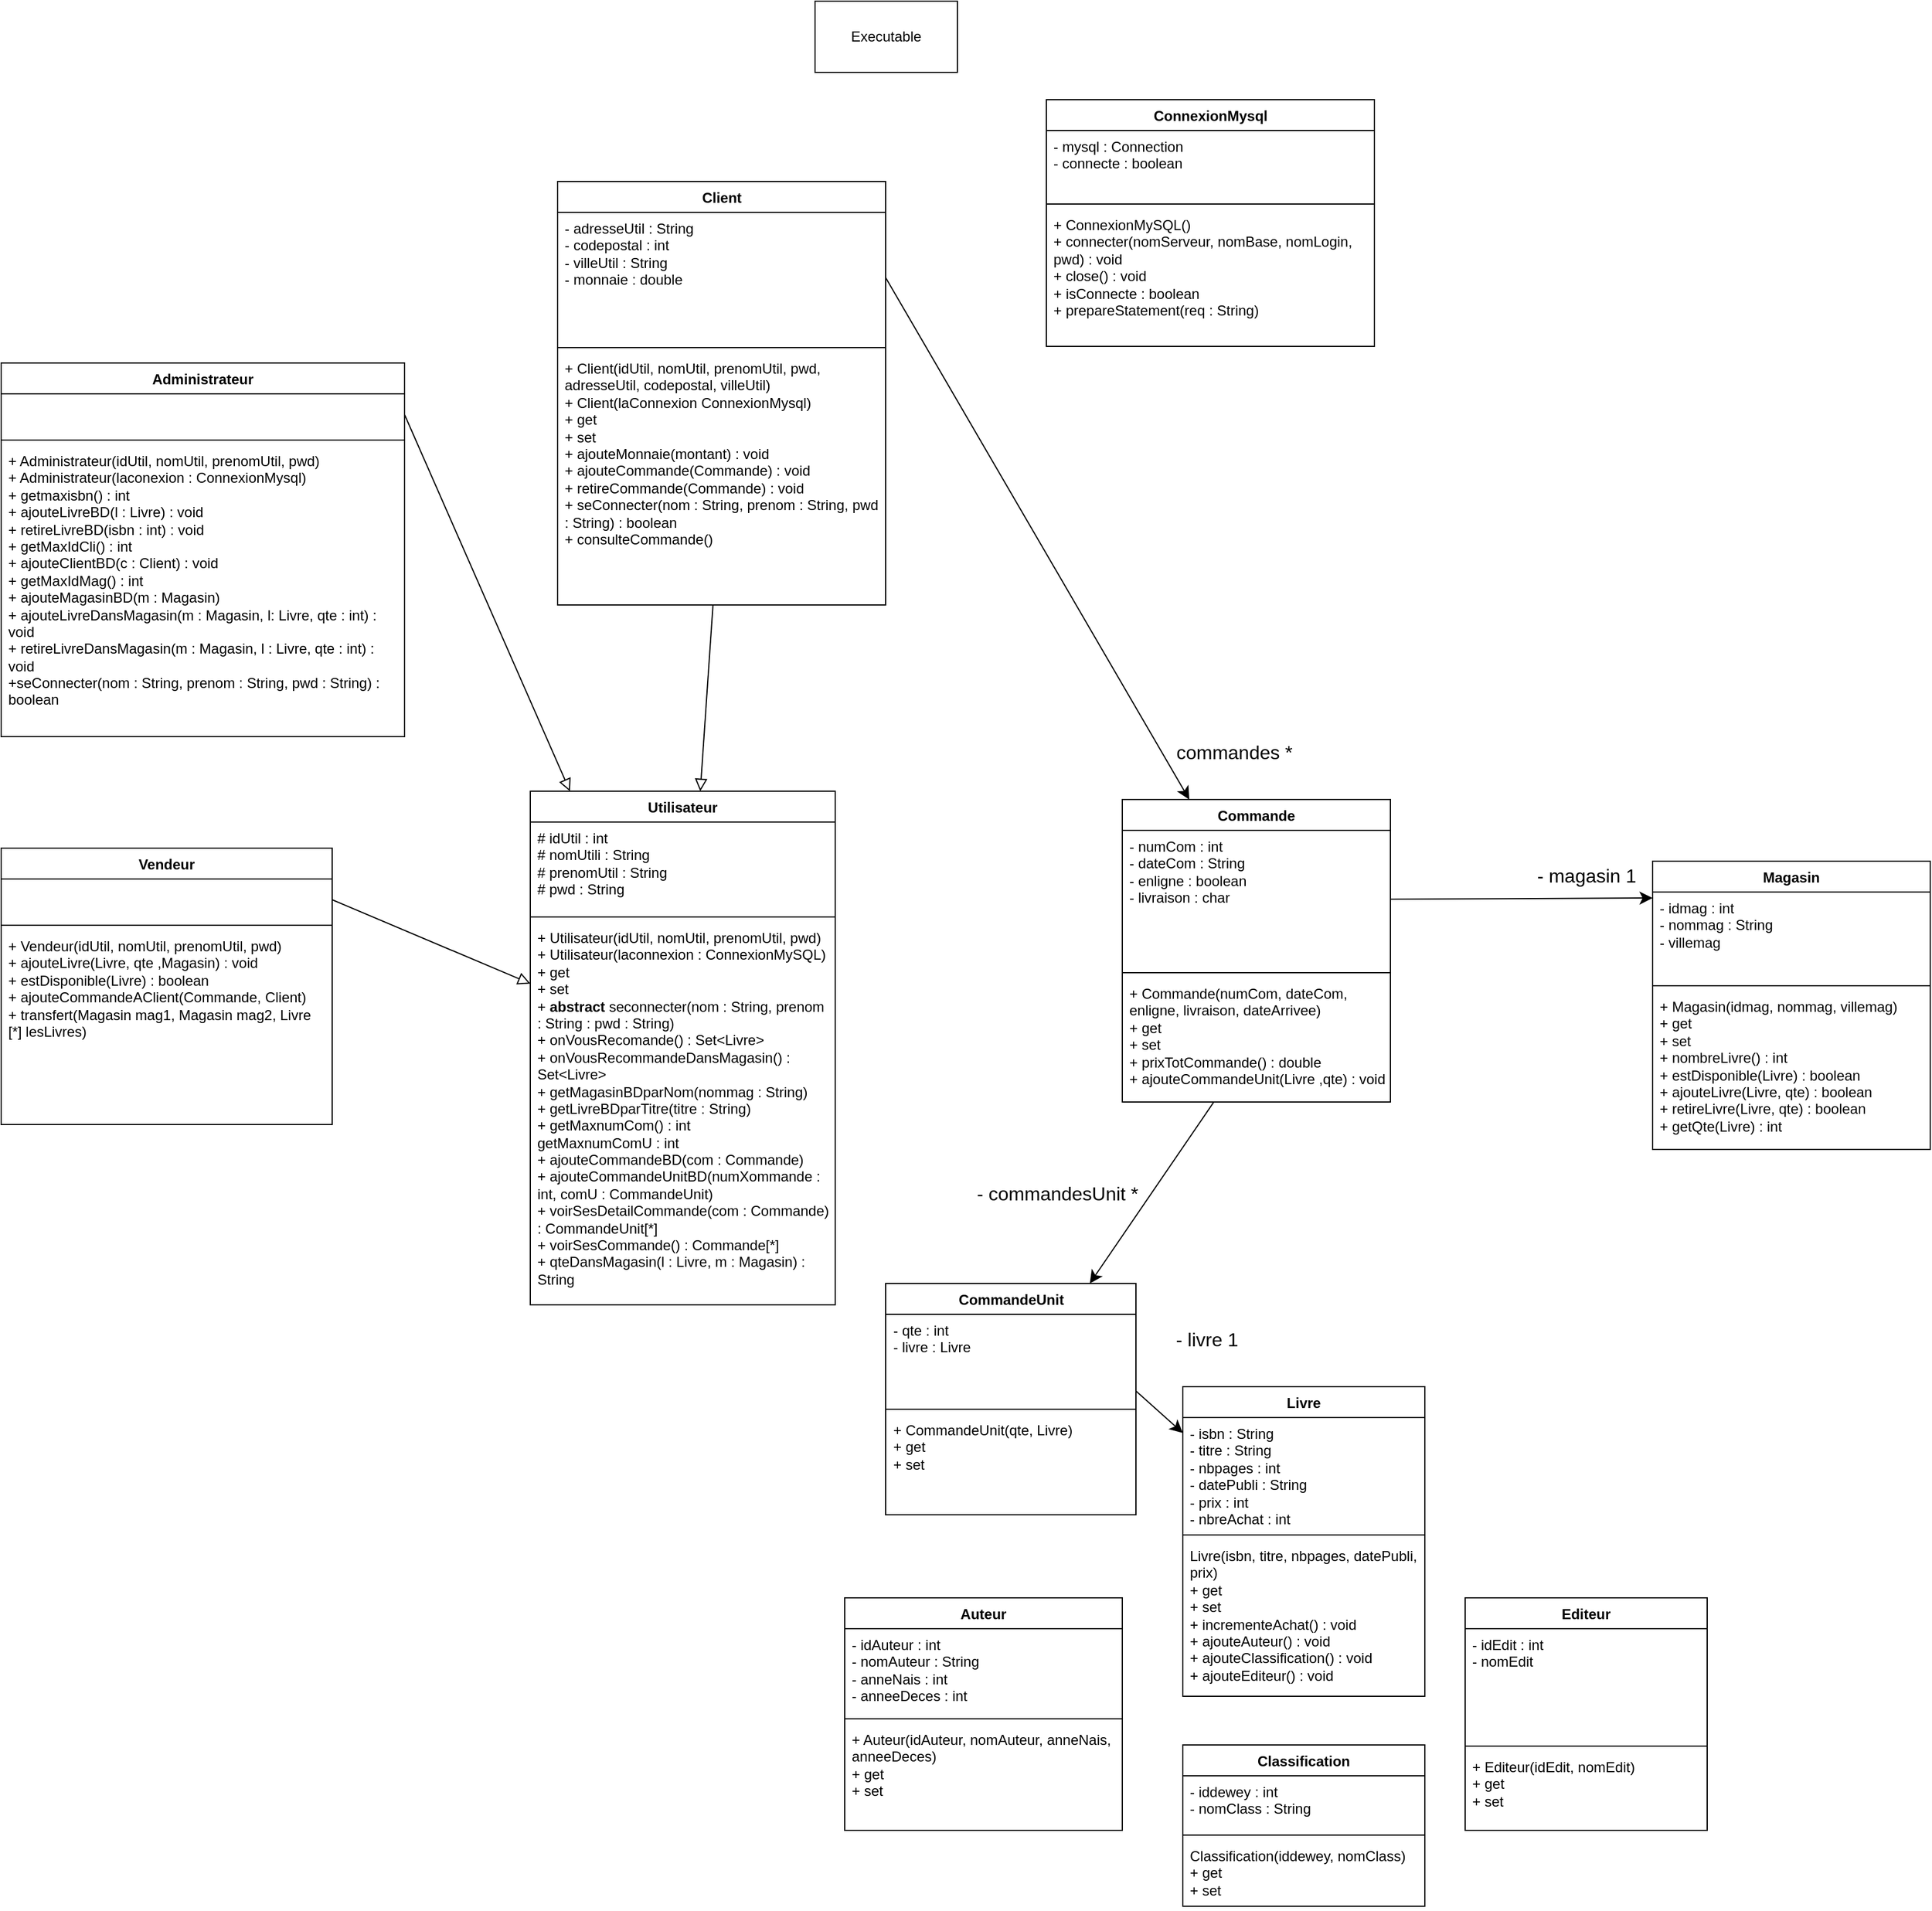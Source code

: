 <mxfile>
    <diagram name="Page-1" id="XtBnml_JYqbg_8TcbxcI">
        <mxGraphModel dx="1786" dy="1989" grid="0" gridSize="10" guides="1" tooltips="1" connect="1" arrows="1" fold="1" page="0" pageScale="1" pageWidth="827" pageHeight="1169" math="0" shadow="0">
            <root>
                <mxCell id="0"/>
                <mxCell id="1" parent="0"/>
                <mxCell id="OxnglPTWXYWyZ_FbC3Cn-1" value="Utilisateur" style="swimlane;fontStyle=1;align=center;verticalAlign=top;childLayout=stackLayout;horizontal=1;startSize=26;horizontalStack=0;resizeParent=1;resizeParentMax=0;resizeLast=0;collapsible=1;marginBottom=0;whiteSpace=wrap;html=1;" parent="1" vertex="1">
                    <mxGeometry x="-298" y="-262" width="257" height="433" as="geometry"/>
                </mxCell>
                <mxCell id="OxnglPTWXYWyZ_FbC3Cn-2" value="&lt;div&gt;# idUtil : int&lt;/div&gt;&lt;div&gt;# nomUtili : String&lt;/div&gt;&lt;div&gt;# prenomUtil : String&lt;/div&gt;&lt;div&gt;# pwd : String&lt;/div&gt;" style="text;strokeColor=none;fillColor=none;align=left;verticalAlign=top;spacingLeft=4;spacingRight=4;overflow=hidden;rotatable=0;points=[[0,0.5],[1,0.5]];portConstraint=eastwest;whiteSpace=wrap;html=1;" parent="OxnglPTWXYWyZ_FbC3Cn-1" vertex="1">
                    <mxGeometry y="26" width="257" height="76" as="geometry"/>
                </mxCell>
                <mxCell id="OxnglPTWXYWyZ_FbC3Cn-3" value="" style="line;strokeWidth=1;fillColor=none;align=left;verticalAlign=middle;spacingTop=-1;spacingLeft=3;spacingRight=3;rotatable=0;labelPosition=right;points=[];portConstraint=eastwest;strokeColor=inherit;" parent="OxnglPTWXYWyZ_FbC3Cn-1" vertex="1">
                    <mxGeometry y="102" width="257" height="8" as="geometry"/>
                </mxCell>
                <mxCell id="OxnglPTWXYWyZ_FbC3Cn-4" value="&lt;div&gt;+ Utilisateur(idUtil, nomUtil, prenomUtil, pwd)&lt;/div&gt;&lt;div&gt;+ Utilisateur(laconnexion : ConnexionMySQL)&lt;/div&gt;&lt;div&gt;+ get&lt;/div&gt;&lt;div&gt;+ set&lt;/div&gt;&lt;div&gt;+ &lt;b&gt;abstract&lt;/b&gt; seconnecter(nom : String, prenom : String : pwd : String)&lt;/div&gt;&lt;div&gt;+ onVousRecomande() : Set&amp;lt;Livre&amp;gt;&lt;/div&gt;&lt;div&gt;+ onVousRecommandeDansMagasin() : Set&amp;lt;Livre&amp;gt;&lt;/div&gt;&lt;div&gt;+ getMagasinBDparNom(nommag : String)&lt;/div&gt;&lt;div&gt;+ getLivreBDparTitre(titre : String)&lt;/div&gt;&lt;div&gt;+ getMaxnumCom() : int&lt;/div&gt;&lt;div&gt;getMaxnumComU : int&lt;/div&gt;&lt;div&gt;+ ajouteCommandeBD(com : Commande)&lt;/div&gt;&lt;div&gt;+ ajouteCommandeUnitBD(numXommande : int, comU : CommandeUnit)&lt;/div&gt;&lt;div&gt;+ voirSesDetailCommande(com : Commande) : CommandeUnit[*]&lt;/div&gt;&lt;div&gt;+ voirSesCommande() : Commande[*]&lt;/div&gt;&lt;div&gt;+ qteDansMagasin(l : Livre, m : Magasin) : String&amp;nbsp;&lt;/div&gt;" style="text;strokeColor=none;fillColor=none;align=left;verticalAlign=top;spacingLeft=4;spacingRight=4;overflow=hidden;rotatable=0;points=[[0,0.5],[1,0.5]];portConstraint=eastwest;whiteSpace=wrap;html=1;" parent="OxnglPTWXYWyZ_FbC3Cn-1" vertex="1">
                    <mxGeometry y="110" width="257" height="323" as="geometry"/>
                </mxCell>
                <mxCell id="OxnglPTWXYWyZ_FbC3Cn-6" value="Livre" style="swimlane;fontStyle=1;align=center;verticalAlign=top;childLayout=stackLayout;horizontal=1;startSize=26;horizontalStack=0;resizeParent=1;resizeParentMax=0;resizeLast=0;collapsible=1;marginBottom=0;whiteSpace=wrap;html=1;" parent="1" vertex="1">
                    <mxGeometry x="252" y="240" width="204" height="261" as="geometry"/>
                </mxCell>
                <mxCell id="OxnglPTWXYWyZ_FbC3Cn-7" value="&lt;div&gt;- isbn : String&lt;/div&gt;&lt;div&gt;- titre : String&lt;/div&gt;&lt;div&gt;- nbpages : int&lt;/div&gt;&lt;div&gt;- datePubli : String&lt;/div&gt;&lt;div&gt;- prix : int&lt;/div&gt;&lt;div&gt;- nbreAchat : int&lt;/div&gt;" style="text;strokeColor=none;fillColor=none;align=left;verticalAlign=top;spacingLeft=4;spacingRight=4;overflow=hidden;rotatable=0;points=[[0,0.5],[1,0.5]];portConstraint=eastwest;whiteSpace=wrap;html=1;" parent="OxnglPTWXYWyZ_FbC3Cn-6" vertex="1">
                    <mxGeometry y="26" width="204" height="95" as="geometry"/>
                </mxCell>
                <mxCell id="OxnglPTWXYWyZ_FbC3Cn-8" value="" style="line;strokeWidth=1;fillColor=none;align=left;verticalAlign=middle;spacingTop=-1;spacingLeft=3;spacingRight=3;rotatable=0;labelPosition=right;points=[];portConstraint=eastwest;strokeColor=inherit;" parent="OxnglPTWXYWyZ_FbC3Cn-6" vertex="1">
                    <mxGeometry y="121" width="204" height="8" as="geometry"/>
                </mxCell>
                <mxCell id="OxnglPTWXYWyZ_FbC3Cn-9" value="&lt;div&gt;Livre(isbn, titre, nbpages, datePubli, prix)&lt;/div&gt;&lt;div&gt;+ get&lt;/div&gt;&lt;div&gt;+ set&lt;/div&gt;&lt;div&gt;+ incrementeAchat() : void&lt;/div&gt;&lt;div&gt;+ ajouteAuteur() : void&lt;/div&gt;&lt;div&gt;+ ajouteClassification() : void&lt;/div&gt;&lt;div&gt;+ ajouteEditeur() : void&lt;/div&gt;" style="text;strokeColor=none;fillColor=none;align=left;verticalAlign=top;spacingLeft=4;spacingRight=4;overflow=hidden;rotatable=0;points=[[0,0.5],[1,0.5]];portConstraint=eastwest;whiteSpace=wrap;html=1;" parent="OxnglPTWXYWyZ_FbC3Cn-6" vertex="1">
                    <mxGeometry y="129" width="204" height="132" as="geometry"/>
                </mxCell>
                <mxCell id="OxnglPTWXYWyZ_FbC3Cn-65" style="edgeStyle=none;curved=1;rounded=0;orthogonalLoop=1;jettySize=auto;html=1;fontSize=12;startSize=8;endSize=8;" parent="1" source="OxnglPTWXYWyZ_FbC3Cn-22" target="OxnglPTWXYWyZ_FbC3Cn-59" edge="1">
                    <mxGeometry relative="1" as="geometry"/>
                </mxCell>
                <mxCell id="OxnglPTWXYWyZ_FbC3Cn-19" value="Commande" style="swimlane;fontStyle=1;align=center;verticalAlign=top;childLayout=stackLayout;horizontal=1;startSize=26;horizontalStack=0;resizeParent=1;resizeParentMax=0;resizeLast=0;collapsible=1;marginBottom=0;whiteSpace=wrap;html=1;" parent="1" vertex="1">
                    <mxGeometry x="201" y="-255" width="226" height="255" as="geometry"/>
                </mxCell>
                <mxCell id="OxnglPTWXYWyZ_FbC3Cn-20" value="&lt;div&gt;- numCom : int&lt;/div&gt;&lt;div&gt;- dateCom : String&lt;/div&gt;&lt;div&gt;- enligne : boolean&lt;/div&gt;&lt;div&gt;- livraison : char&lt;/div&gt;&lt;div&gt;&lt;br&gt;&lt;/div&gt;" style="text;strokeColor=none;fillColor=none;align=left;verticalAlign=top;spacingLeft=4;spacingRight=4;overflow=hidden;rotatable=0;points=[[0,0.5],[1,0.5]];portConstraint=eastwest;whiteSpace=wrap;html=1;" parent="OxnglPTWXYWyZ_FbC3Cn-19" vertex="1">
                    <mxGeometry y="26" width="226" height="116" as="geometry"/>
                </mxCell>
                <mxCell id="OxnglPTWXYWyZ_FbC3Cn-21" value="" style="line;strokeWidth=1;fillColor=none;align=left;verticalAlign=middle;spacingTop=-1;spacingLeft=3;spacingRight=3;rotatable=0;labelPosition=right;points=[];portConstraint=eastwest;strokeColor=inherit;" parent="OxnglPTWXYWyZ_FbC3Cn-19" vertex="1">
                    <mxGeometry y="142" width="226" height="8" as="geometry"/>
                </mxCell>
                <mxCell id="OxnglPTWXYWyZ_FbC3Cn-22" value="&lt;div&gt;&lt;div&gt;+ Commande(numCom, dateCom, enligne, livraison, dateArrivee)&lt;/div&gt;&lt;div&gt;+ get&lt;/div&gt;&lt;div&gt;+ set&lt;/div&gt;&lt;/div&gt;&lt;div&gt;+ prixTotCommande() : double&lt;/div&gt;&lt;div&gt;+ ajouteCommandeUnit(Livre ,qte) : void&lt;/div&gt;" style="text;strokeColor=none;fillColor=none;align=left;verticalAlign=top;spacingLeft=4;spacingRight=4;overflow=hidden;rotatable=0;points=[[0,0.5],[1,0.5]];portConstraint=eastwest;whiteSpace=wrap;html=1;" parent="OxnglPTWXYWyZ_FbC3Cn-19" vertex="1">
                    <mxGeometry y="150" width="226" height="105" as="geometry"/>
                </mxCell>
                <mxCell id="OxnglPTWXYWyZ_FbC3Cn-25" value="Editeur" style="swimlane;fontStyle=1;align=center;verticalAlign=top;childLayout=stackLayout;horizontal=1;startSize=26;horizontalStack=0;resizeParent=1;resizeParentMax=0;resizeLast=0;collapsible=1;marginBottom=0;whiteSpace=wrap;html=1;" parent="1" vertex="1">
                    <mxGeometry x="490" y="418" width="204" height="196" as="geometry"/>
                </mxCell>
                <mxCell id="OxnglPTWXYWyZ_FbC3Cn-26" value="&lt;div&gt;- idEdit : int&lt;/div&gt;&lt;div&gt;- nomEdit&lt;/div&gt;" style="text;strokeColor=none;fillColor=none;align=left;verticalAlign=top;spacingLeft=4;spacingRight=4;overflow=hidden;rotatable=0;points=[[0,0.5],[1,0.5]];portConstraint=eastwest;whiteSpace=wrap;html=1;" parent="OxnglPTWXYWyZ_FbC3Cn-25" vertex="1">
                    <mxGeometry y="26" width="204" height="95" as="geometry"/>
                </mxCell>
                <mxCell id="OxnglPTWXYWyZ_FbC3Cn-27" value="" style="line;strokeWidth=1;fillColor=none;align=left;verticalAlign=middle;spacingTop=-1;spacingLeft=3;spacingRight=3;rotatable=0;labelPosition=right;points=[];portConstraint=eastwest;strokeColor=inherit;" parent="OxnglPTWXYWyZ_FbC3Cn-25" vertex="1">
                    <mxGeometry y="121" width="204" height="8" as="geometry"/>
                </mxCell>
                <mxCell id="OxnglPTWXYWyZ_FbC3Cn-28" value="&lt;div&gt;+ Editeur(idEdit, nomEdit)&lt;/div&gt;&lt;div&gt;+ get&lt;/div&gt;&lt;div&gt;+ set&lt;/div&gt;" style="text;strokeColor=none;fillColor=none;align=left;verticalAlign=top;spacingLeft=4;spacingRight=4;overflow=hidden;rotatable=0;points=[[0,0.5],[1,0.5]];portConstraint=eastwest;whiteSpace=wrap;html=1;" parent="OxnglPTWXYWyZ_FbC3Cn-25" vertex="1">
                    <mxGeometry y="129" width="204" height="67" as="geometry"/>
                </mxCell>
                <mxCell id="OxnglPTWXYWyZ_FbC3Cn-30" value="Auteur" style="swimlane;fontStyle=1;align=center;verticalAlign=top;childLayout=stackLayout;horizontal=1;startSize=26;horizontalStack=0;resizeParent=1;resizeParentMax=0;resizeLast=0;collapsible=1;marginBottom=0;whiteSpace=wrap;html=1;" parent="1" vertex="1">
                    <mxGeometry x="-33" y="418" width="234" height="196" as="geometry"/>
                </mxCell>
                <mxCell id="OxnglPTWXYWyZ_FbC3Cn-31" value="&lt;div&gt;- idAuteur : int&lt;/div&gt;&lt;div&gt;- nomAuteur : String&lt;/div&gt;&lt;div&gt;- anneNais : int&lt;/div&gt;&lt;div&gt;- anneeDeces : int&lt;/div&gt;" style="text;strokeColor=none;fillColor=none;align=left;verticalAlign=top;spacingLeft=4;spacingRight=4;overflow=hidden;rotatable=0;points=[[0,0.5],[1,0.5]];portConstraint=eastwest;whiteSpace=wrap;html=1;" parent="OxnglPTWXYWyZ_FbC3Cn-30" vertex="1">
                    <mxGeometry y="26" width="234" height="72" as="geometry"/>
                </mxCell>
                <mxCell id="OxnglPTWXYWyZ_FbC3Cn-32" value="" style="line;strokeWidth=1;fillColor=none;align=left;verticalAlign=middle;spacingTop=-1;spacingLeft=3;spacingRight=3;rotatable=0;labelPosition=right;points=[];portConstraint=eastwest;strokeColor=inherit;" parent="OxnglPTWXYWyZ_FbC3Cn-30" vertex="1">
                    <mxGeometry y="98" width="234" height="8" as="geometry"/>
                </mxCell>
                <mxCell id="OxnglPTWXYWyZ_FbC3Cn-33" value="&lt;div&gt;+ Auteur(idAuteur, nomAuteur, anneNais, anneeDeces)&lt;div&gt;+ get&lt;/div&gt;&lt;div&gt;+ set&lt;/div&gt;&lt;/div&gt;" style="text;strokeColor=none;fillColor=none;align=left;verticalAlign=top;spacingLeft=4;spacingRight=4;overflow=hidden;rotatable=0;points=[[0,0.5],[1,0.5]];portConstraint=eastwest;whiteSpace=wrap;html=1;" parent="OxnglPTWXYWyZ_FbC3Cn-30" vertex="1">
                    <mxGeometry y="106" width="234" height="90" as="geometry"/>
                </mxCell>
                <mxCell id="OxnglPTWXYWyZ_FbC3Cn-34" value="Classification" style="swimlane;fontStyle=1;align=center;verticalAlign=top;childLayout=stackLayout;horizontal=1;startSize=26;horizontalStack=0;resizeParent=1;resizeParentMax=0;resizeLast=0;collapsible=1;marginBottom=0;whiteSpace=wrap;html=1;" parent="1" vertex="1">
                    <mxGeometry x="252" y="542" width="204" height="136" as="geometry"/>
                </mxCell>
                <mxCell id="OxnglPTWXYWyZ_FbC3Cn-35" value="&lt;div&gt;- iddewey : int&lt;/div&gt;&lt;div&gt;- nomClass : String&lt;/div&gt;" style="text;strokeColor=none;fillColor=none;align=left;verticalAlign=top;spacingLeft=4;spacingRight=4;overflow=hidden;rotatable=0;points=[[0,0.5],[1,0.5]];portConstraint=eastwest;whiteSpace=wrap;html=1;" parent="OxnglPTWXYWyZ_FbC3Cn-34" vertex="1">
                    <mxGeometry y="26" width="204" height="46" as="geometry"/>
                </mxCell>
                <mxCell id="OxnglPTWXYWyZ_FbC3Cn-36" value="" style="line;strokeWidth=1;fillColor=none;align=left;verticalAlign=middle;spacingTop=-1;spacingLeft=3;spacingRight=3;rotatable=0;labelPosition=right;points=[];portConstraint=eastwest;strokeColor=inherit;" parent="OxnglPTWXYWyZ_FbC3Cn-34" vertex="1">
                    <mxGeometry y="72" width="204" height="8" as="geometry"/>
                </mxCell>
                <mxCell id="OxnglPTWXYWyZ_FbC3Cn-37" value="&lt;div&gt;Classification(iddewey, nomClass)&lt;/div&gt;&lt;div&gt;+ get&lt;/div&gt;&lt;div&gt;+ set&lt;/div&gt;" style="text;strokeColor=none;fillColor=none;align=left;verticalAlign=top;spacingLeft=4;spacingRight=4;overflow=hidden;rotatable=0;points=[[0,0.5],[1,0.5]];portConstraint=eastwest;whiteSpace=wrap;html=1;" parent="OxnglPTWXYWyZ_FbC3Cn-34" vertex="1">
                    <mxGeometry y="80" width="204" height="56" as="geometry"/>
                </mxCell>
                <mxCell id="OxnglPTWXYWyZ_FbC3Cn-43" value="Magasin" style="swimlane;fontStyle=1;align=center;verticalAlign=top;childLayout=stackLayout;horizontal=1;startSize=26;horizontalStack=0;resizeParent=1;resizeParentMax=0;resizeLast=0;collapsible=1;marginBottom=0;whiteSpace=wrap;html=1;" parent="1" vertex="1">
                    <mxGeometry x="648" y="-203" width="234" height="243" as="geometry"/>
                </mxCell>
                <mxCell id="OxnglPTWXYWyZ_FbC3Cn-44" value="&lt;div&gt;- idmag : int&lt;/div&gt;&lt;div&gt;- nommag : String&lt;/div&gt;&lt;div&gt;- villemag&lt;/div&gt;" style="text;strokeColor=none;fillColor=none;align=left;verticalAlign=top;spacingLeft=4;spacingRight=4;overflow=hidden;rotatable=0;points=[[0,0.5],[1,0.5]];portConstraint=eastwest;whiteSpace=wrap;html=1;" parent="OxnglPTWXYWyZ_FbC3Cn-43" vertex="1">
                    <mxGeometry y="26" width="234" height="75" as="geometry"/>
                </mxCell>
                <mxCell id="OxnglPTWXYWyZ_FbC3Cn-45" value="" style="line;strokeWidth=1;fillColor=none;align=left;verticalAlign=middle;spacingTop=-1;spacingLeft=3;spacingRight=3;rotatable=0;labelPosition=right;points=[];portConstraint=eastwest;strokeColor=inherit;" parent="OxnglPTWXYWyZ_FbC3Cn-43" vertex="1">
                    <mxGeometry y="101" width="234" height="8" as="geometry"/>
                </mxCell>
                <mxCell id="OxnglPTWXYWyZ_FbC3Cn-46" value="&lt;div&gt;&lt;div&gt;+ Magasin(idmag, nommag, villemag)&lt;/div&gt;&lt;div&gt;+ get&lt;/div&gt;&lt;div&gt;+ set&lt;/div&gt;&lt;/div&gt;&lt;div&gt;+ nombreLivre() : int&lt;/div&gt;&lt;div&gt;+ estDisponible(Livre) : boolean&lt;/div&gt;&lt;div&gt;+ ajouteLivre(Livre, qte) : boolean&lt;/div&gt;&lt;div&gt;+ retireLivre(Livre, qte) : boolean&lt;/div&gt;&lt;div&gt;+ getQte(Livre) : int&lt;/div&gt;" style="text;strokeColor=none;fillColor=none;align=left;verticalAlign=top;spacingLeft=4;spacingRight=4;overflow=hidden;rotatable=0;points=[[0,0.5],[1,0.5]];portConstraint=eastwest;whiteSpace=wrap;html=1;" parent="OxnglPTWXYWyZ_FbC3Cn-43" vertex="1">
                    <mxGeometry y="109" width="234" height="134" as="geometry"/>
                </mxCell>
                <mxCell id="OxnglPTWXYWyZ_FbC3Cn-47" value="Client" style="swimlane;fontStyle=1;align=center;verticalAlign=top;childLayout=stackLayout;horizontal=1;startSize=26;horizontalStack=0;resizeParent=1;resizeParentMax=0;resizeLast=0;collapsible=1;marginBottom=0;whiteSpace=wrap;html=1;" parent="1" vertex="1">
                    <mxGeometry x="-275" y="-776" width="276.5" height="357" as="geometry"/>
                </mxCell>
                <mxCell id="OxnglPTWXYWyZ_FbC3Cn-48" value="&lt;div&gt;- adresseUtil : String&lt;/div&gt;&lt;div&gt;- codepostal : int&lt;/div&gt;&lt;div&gt;- villeUtil : String &lt;br&gt;&lt;/div&gt;&lt;div&gt;- monnaie : double&lt;/div&gt;" style="text;strokeColor=none;fillColor=none;align=left;verticalAlign=top;spacingLeft=4;spacingRight=4;overflow=hidden;rotatable=0;points=[[0,0.5],[1,0.5]];portConstraint=eastwest;whiteSpace=wrap;html=1;" parent="OxnglPTWXYWyZ_FbC3Cn-47" vertex="1">
                    <mxGeometry y="26" width="276.5" height="110" as="geometry"/>
                </mxCell>
                <mxCell id="OxnglPTWXYWyZ_FbC3Cn-49" value="" style="line;strokeWidth=1;fillColor=none;align=left;verticalAlign=middle;spacingTop=-1;spacingLeft=3;spacingRight=3;rotatable=0;labelPosition=right;points=[];portConstraint=eastwest;strokeColor=inherit;" parent="OxnglPTWXYWyZ_FbC3Cn-47" vertex="1">
                    <mxGeometry y="136" width="276.5" height="8" as="geometry"/>
                </mxCell>
                <mxCell id="OxnglPTWXYWyZ_FbC3Cn-50" value="&lt;div&gt;+ Client(idUtil, nomUtil, prenomUtil, pwd, adresseUtil, codepostal, villeUtil)&lt;/div&gt;&lt;div&gt;+ Client(laConnexion ConnexionMysql)&lt;/div&gt;&lt;div&gt;+ get&lt;/div&gt;&lt;div&gt;+ set&lt;/div&gt;&lt;div&gt;+ ajouteMonnaie(montant) : void&lt;/div&gt;&lt;div&gt;+ ajouteCommande(Commande) : void&lt;/div&gt;&lt;div&gt;+ retireCommande(Commande) : void&lt;/div&gt;&lt;div&gt;+ seConnecter(nom : String, prenom : String, pwd : String) : boolean&lt;/div&gt;&lt;div&gt;+ consulteCommande()&lt;/div&gt;" style="text;strokeColor=none;fillColor=none;align=left;verticalAlign=top;spacingLeft=4;spacingRight=4;overflow=hidden;rotatable=0;points=[[0,0.5],[1,0.5]];portConstraint=eastwest;whiteSpace=wrap;html=1;" parent="OxnglPTWXYWyZ_FbC3Cn-47" vertex="1">
                    <mxGeometry y="144" width="276.5" height="213" as="geometry"/>
                </mxCell>
                <mxCell id="OxnglPTWXYWyZ_FbC3Cn-51" value="Administrateur" style="swimlane;fontStyle=1;align=center;verticalAlign=top;childLayout=stackLayout;horizontal=1;startSize=26;horizontalStack=0;resizeParent=1;resizeParentMax=0;resizeLast=0;collapsible=1;marginBottom=0;whiteSpace=wrap;html=1;" parent="1" vertex="1">
                    <mxGeometry x="-744" y="-623" width="340" height="315" as="geometry"/>
                </mxCell>
                <mxCell id="OxnglPTWXYWyZ_FbC3Cn-52" value="&lt;div&gt;&lt;br&gt;&lt;/div&gt;&lt;div&gt;&lt;br&gt;&lt;/div&gt;&lt;div&gt;&lt;br&gt;&lt;/div&gt;" style="text;strokeColor=none;fillColor=none;align=left;verticalAlign=top;spacingLeft=4;spacingRight=4;overflow=hidden;rotatable=0;points=[[0,0.5],[1,0.5]];portConstraint=eastwest;whiteSpace=wrap;html=1;" parent="OxnglPTWXYWyZ_FbC3Cn-51" vertex="1">
                    <mxGeometry y="26" width="340" height="35" as="geometry"/>
                </mxCell>
                <mxCell id="OxnglPTWXYWyZ_FbC3Cn-53" value="" style="line;strokeWidth=1;fillColor=none;align=left;verticalAlign=middle;spacingTop=-1;spacingLeft=3;spacingRight=3;rotatable=0;labelPosition=right;points=[];portConstraint=eastwest;strokeColor=inherit;" parent="OxnglPTWXYWyZ_FbC3Cn-51" vertex="1">
                    <mxGeometry y="61" width="340" height="8" as="geometry"/>
                </mxCell>
                <mxCell id="OxnglPTWXYWyZ_FbC3Cn-54" value="&lt;div&gt;+ Administrateur(idUtil, nomUtil, prenomUtil, pwd)&lt;/div&gt;&lt;div&gt;+ Administrateur(laconexion : ConnexionMysql)&lt;/div&gt;&lt;div&gt;+ getmaxisbn() : int&lt;/div&gt;&lt;div&gt;+ ajouteLivreBD(l : Livre) : void&lt;/div&gt;&lt;div&gt;+ retireLivreBD(isbn : int) : void&lt;/div&gt;&lt;div&gt;+ getMaxIdCli() : int&lt;/div&gt;&lt;div&gt;+ ajouteClientBD(c : Client) : void&lt;/div&gt;&lt;div&gt;+ getMaxIdMag() : int&lt;/div&gt;&lt;div&gt;+ ajouteMagasinBD(m : Magasin)&lt;/div&gt;&lt;div&gt;+ ajouteLivreDansMagasin(m : Magasin, l: Livre, qte : int) : void&lt;/div&gt;&lt;div&gt;+ retireLivreDansMagasin(m : Magasin, l : Livre, qte : int) : void&lt;/div&gt;&lt;div&gt;+seConnecter(nom : String, prenom : String, pwd : String) : boolean&lt;/div&gt;&lt;div&gt;&lt;br&gt;&lt;/div&gt;" style="text;strokeColor=none;fillColor=none;align=left;verticalAlign=top;spacingLeft=4;spacingRight=4;overflow=hidden;rotatable=0;points=[[0,0.5],[1,0.5]];portConstraint=eastwest;whiteSpace=wrap;html=1;" parent="OxnglPTWXYWyZ_FbC3Cn-51" vertex="1">
                    <mxGeometry y="69" width="340" height="246" as="geometry"/>
                </mxCell>
                <mxCell id="OxnglPTWXYWyZ_FbC3Cn-55" style="edgeStyle=none;curved=1;rounded=0;orthogonalLoop=1;jettySize=auto;html=1;exitX=1;exitY=0.5;exitDx=0;exitDy=0;entryX=0;entryY=0.067;entryDx=0;entryDy=0;fontSize=12;startSize=8;endSize=8;entryPerimeter=0;" parent="1" source="OxnglPTWXYWyZ_FbC3Cn-20" target="OxnglPTWXYWyZ_FbC3Cn-44" edge="1">
                    <mxGeometry relative="1" as="geometry"/>
                </mxCell>
                <mxCell id="OxnglPTWXYWyZ_FbC3Cn-56" value="- magasin 1" style="text;html=1;align=center;verticalAlign=middle;resizable=0;points=[];autosize=1;strokeColor=none;fillColor=none;fontSize=16;" parent="1" vertex="1">
                    <mxGeometry x="541" y="-207" width="102" height="31" as="geometry"/>
                </mxCell>
                <mxCell id="OxnglPTWXYWyZ_FbC3Cn-59" value="CommandeUnit" style="swimlane;fontStyle=1;align=center;verticalAlign=top;childLayout=stackLayout;horizontal=1;startSize=26;horizontalStack=0;resizeParent=1;resizeParentMax=0;resizeLast=0;collapsible=1;marginBottom=0;whiteSpace=wrap;html=1;" parent="1" vertex="1">
                    <mxGeometry x="1.5" y="153" width="211" height="195" as="geometry"/>
                </mxCell>
                <mxCell id="OxnglPTWXYWyZ_FbC3Cn-60" value="&lt;div&gt;&lt;span style=&quot;background-color: transparent;&quot;&gt;- qte : int&lt;/span&gt;&lt;/div&gt;&lt;div&gt;&lt;span style=&quot;background-color: transparent;&quot;&gt;- livre : Livre&lt;/span&gt;&lt;/div&gt;" style="text;strokeColor=none;fillColor=none;align=left;verticalAlign=top;spacingLeft=4;spacingRight=4;overflow=hidden;rotatable=0;points=[[0,0.5],[1,0.5]];portConstraint=eastwest;whiteSpace=wrap;html=1;" parent="OxnglPTWXYWyZ_FbC3Cn-59" vertex="1">
                    <mxGeometry y="26" width="211" height="76" as="geometry"/>
                </mxCell>
                <mxCell id="OxnglPTWXYWyZ_FbC3Cn-61" value="" style="line;strokeWidth=1;fillColor=none;align=left;verticalAlign=middle;spacingTop=-1;spacingLeft=3;spacingRight=3;rotatable=0;labelPosition=right;points=[];portConstraint=eastwest;strokeColor=inherit;" parent="OxnglPTWXYWyZ_FbC3Cn-59" vertex="1">
                    <mxGeometry y="102" width="211" height="8" as="geometry"/>
                </mxCell>
                <mxCell id="OxnglPTWXYWyZ_FbC3Cn-62" value="&lt;div&gt;+ CommandeUnit(qte, Livre)&lt;/div&gt;&lt;div&gt;+ get&lt;/div&gt;&lt;div&gt;+ set&lt;/div&gt;" style="text;strokeColor=none;fillColor=none;align=left;verticalAlign=top;spacingLeft=4;spacingRight=4;overflow=hidden;rotatable=0;points=[[0,0.5],[1,0.5]];portConstraint=eastwest;whiteSpace=wrap;html=1;" parent="OxnglPTWXYWyZ_FbC3Cn-59" vertex="1">
                    <mxGeometry y="110" width="211" height="85" as="geometry"/>
                </mxCell>
                <mxCell id="OxnglPTWXYWyZ_FbC3Cn-72" style="edgeStyle=none;curved=1;rounded=0;orthogonalLoop=1;jettySize=auto;html=1;fontSize=12;startSize=8;endSize=8;endArrow=block;endFill=0;" parent="1" source="OxnglPTWXYWyZ_FbC3Cn-50" target="OxnglPTWXYWyZ_FbC3Cn-1" edge="1">
                    <mxGeometry relative="1" as="geometry"/>
                </mxCell>
                <mxCell id="OxnglPTWXYWyZ_FbC3Cn-73" style="edgeStyle=none;curved=1;rounded=0;orthogonalLoop=1;jettySize=auto;html=1;exitX=1;exitY=0.5;exitDx=0;exitDy=0;fontSize=12;startSize=8;endSize=8;endArrow=block;endFill=0;" parent="1" source="OxnglPTWXYWyZ_FbC3Cn-52" target="OxnglPTWXYWyZ_FbC3Cn-1" edge="1">
                    <mxGeometry relative="1" as="geometry"/>
                </mxCell>
                <mxCell id="OxnglPTWXYWyZ_FbC3Cn-76" value="Vendeur" style="swimlane;fontStyle=1;align=center;verticalAlign=top;childLayout=stackLayout;horizontal=1;startSize=26;horizontalStack=0;resizeParent=1;resizeParentMax=0;resizeLast=0;collapsible=1;marginBottom=0;whiteSpace=wrap;html=1;" parent="1" vertex="1">
                    <mxGeometry x="-744" y="-214" width="279" height="233" as="geometry"/>
                </mxCell>
                <mxCell id="OxnglPTWXYWyZ_FbC3Cn-77" value="&lt;div&gt;&lt;br&gt;&lt;/div&gt;&lt;div&gt;&lt;br&gt;&lt;/div&gt;&lt;div&gt;&lt;br&gt;&lt;/div&gt;" style="text;strokeColor=none;fillColor=none;align=left;verticalAlign=top;spacingLeft=4;spacingRight=4;overflow=hidden;rotatable=0;points=[[0,0.5],[1,0.5]];portConstraint=eastwest;whiteSpace=wrap;html=1;" parent="OxnglPTWXYWyZ_FbC3Cn-76" vertex="1">
                    <mxGeometry y="26" width="279" height="35" as="geometry"/>
                </mxCell>
                <mxCell id="OxnglPTWXYWyZ_FbC3Cn-78" value="" style="line;strokeWidth=1;fillColor=none;align=left;verticalAlign=middle;spacingTop=-1;spacingLeft=3;spacingRight=3;rotatable=0;labelPosition=right;points=[];portConstraint=eastwest;strokeColor=inherit;" parent="OxnglPTWXYWyZ_FbC3Cn-76" vertex="1">
                    <mxGeometry y="61" width="279" height="8" as="geometry"/>
                </mxCell>
                <mxCell id="OxnglPTWXYWyZ_FbC3Cn-79" value="&lt;div&gt;+ Vendeur(idUtil, nomUtil, prenomUtil, pwd)&lt;/div&gt;&lt;div&gt;&lt;div&gt;+ ajouteLivre(Livre, qte ,Magasin) : void&lt;/div&gt;&lt;div&gt;+ estDisponible(Livre) : boolean&lt;/div&gt;&lt;div&gt;+ ajouteCommandeAClient(Commande, Client)&lt;/div&gt;&lt;div&gt;&lt;div&gt;+ transfert(Magasin mag1, Magasin mag2, Livre [*] lesLivres)&lt;/div&gt;&lt;/div&gt;&lt;br&gt;&lt;/div&gt;" style="text;strokeColor=none;fillColor=none;align=left;verticalAlign=top;spacingLeft=4;spacingRight=4;overflow=hidden;rotatable=0;points=[[0,0.5],[1,0.5]];portConstraint=eastwest;whiteSpace=wrap;html=1;" parent="OxnglPTWXYWyZ_FbC3Cn-76" vertex="1">
                    <mxGeometry y="69" width="279" height="164" as="geometry"/>
                </mxCell>
                <mxCell id="8xyli4f4kGa3cknnjHxe-2" style="edgeStyle=none;curved=1;rounded=0;orthogonalLoop=1;jettySize=auto;html=1;exitX=1;exitY=0.5;exitDx=0;exitDy=0;fontSize=12;startSize=8;endSize=8;endArrow=block;endFill=0;" parent="1" source="OxnglPTWXYWyZ_FbC3Cn-77" target="OxnglPTWXYWyZ_FbC3Cn-1" edge="1">
                    <mxGeometry relative="1" as="geometry">
                        <mxPoint x="-379" y="46" as="sourcePoint"/>
                        <mxPoint x="-254" as="targetPoint"/>
                    </mxGeometry>
                </mxCell>
                <mxCell id="C5JQMujFH1IcdvK9nede-2" style="edgeStyle=none;curved=1;rounded=0;orthogonalLoop=1;jettySize=auto;html=1;entryX=0.25;entryY=0;entryDx=0;entryDy=0;fontSize=12;startSize=8;endSize=8;exitX=1;exitY=0.5;exitDx=0;exitDy=0;" parent="1" source="OxnglPTWXYWyZ_FbC3Cn-48" target="OxnglPTWXYWyZ_FbC3Cn-19" edge="1">
                    <mxGeometry relative="1" as="geometry">
                        <mxPoint x="-400" y="-473" as="sourcePoint"/>
                        <mxPoint x="-170" y="-473" as="targetPoint"/>
                    </mxGeometry>
                </mxCell>
                <mxCell id="C5JQMujFH1IcdvK9nede-3" value="commandes *" style="text;html=1;align=center;verticalAlign=middle;resizable=0;points=[];autosize=1;strokeColor=none;fillColor=none;fontSize=16;" parent="1" vertex="1">
                    <mxGeometry x="237" y="-311" width="116" height="31" as="geometry"/>
                </mxCell>
                <mxCell id="d8kxSNb8FKwBSeNOoYn2-6" style="edgeStyle=none;curved=1;rounded=0;orthogonalLoop=1;jettySize=auto;html=1;fontSize=12;startSize=8;endSize=8;exitX=1;exitY=0.85;exitDx=0;exitDy=0;exitPerimeter=0;" parent="1" source="OxnglPTWXYWyZ_FbC3Cn-60" target="OxnglPTWXYWyZ_FbC3Cn-6" edge="1">
                    <mxGeometry relative="1" as="geometry">
                        <mxPoint x="262" y="324" as="sourcePoint"/>
                        <mxPoint x="45" y="324" as="targetPoint"/>
                    </mxGeometry>
                </mxCell>
                <mxCell id="d8kxSNb8FKwBSeNOoYn2-7" value="- livre 1" style="text;html=1;align=center;verticalAlign=middle;resizable=0;points=[];autosize=1;strokeColor=none;fillColor=none;fontSize=16;" parent="1" vertex="1">
                    <mxGeometry x="237" y="184.5" width="70" height="31" as="geometry"/>
                </mxCell>
                <mxCell id="d8kxSNb8FKwBSeNOoYn2-8" value="- commandesUnit *" style="text;html=1;align=center;verticalAlign=middle;resizable=0;points=[];autosize=1;strokeColor=none;fillColor=none;fontSize=16;" parent="1" vertex="1">
                    <mxGeometry x="69" y="61" width="154" height="31" as="geometry"/>
                </mxCell>
                <mxCell id="2" value="Executable" style="rounded=0;whiteSpace=wrap;html=1;" vertex="1" parent="1">
                    <mxGeometry x="-58" y="-928" width="120" height="60" as="geometry"/>
                </mxCell>
                <mxCell id="12" value="ConnexionMysql" style="swimlane;fontStyle=1;align=center;verticalAlign=top;childLayout=stackLayout;horizontal=1;startSize=26;horizontalStack=0;resizeParent=1;resizeParentMax=0;resizeLast=0;collapsible=1;marginBottom=0;whiteSpace=wrap;html=1;" vertex="1" parent="1">
                    <mxGeometry x="137" y="-845" width="276.5" height="208" as="geometry"/>
                </mxCell>
                <mxCell id="13" value="&lt;div&gt;- mysql : Connection&lt;/div&gt;&lt;div&gt;- connecte : boolean&lt;/div&gt;&lt;div&gt;&lt;br style=&quot;color: rgb(63, 63, 63);&quot;&gt;&lt;/div&gt;" style="text;strokeColor=none;fillColor=none;align=left;verticalAlign=top;spacingLeft=4;spacingRight=4;overflow=hidden;rotatable=0;points=[[0,0.5],[1,0.5]];portConstraint=eastwest;whiteSpace=wrap;html=1;" vertex="1" parent="12">
                    <mxGeometry y="26" width="276.5" height="58" as="geometry"/>
                </mxCell>
                <mxCell id="14" value="" style="line;strokeWidth=1;fillColor=none;align=left;verticalAlign=middle;spacingTop=-1;spacingLeft=3;spacingRight=3;rotatable=0;labelPosition=right;points=[];portConstraint=eastwest;strokeColor=inherit;" vertex="1" parent="12">
                    <mxGeometry y="84" width="276.5" height="8" as="geometry"/>
                </mxCell>
                <mxCell id="15" value="&lt;div&gt;+ ConnexionMySQL()&lt;/div&gt;&lt;div&gt;+ connecter(nomServeur, nomBase, nomLogin, pwd) : void&lt;/div&gt;&lt;div&gt;+ close() : void&lt;/div&gt;&lt;div&gt;+ isConnecte : boolean&lt;/div&gt;&lt;div&gt;+ prepareStatement(req : String)&lt;/div&gt;" style="text;strokeColor=none;fillColor=none;align=left;verticalAlign=top;spacingLeft=4;spacingRight=4;overflow=hidden;rotatable=0;points=[[0,0.5],[1,0.5]];portConstraint=eastwest;whiteSpace=wrap;html=1;" vertex="1" parent="12">
                    <mxGeometry y="92" width="276.5" height="116" as="geometry"/>
                </mxCell>
            </root>
        </mxGraphModel>
    </diagram>
</mxfile>